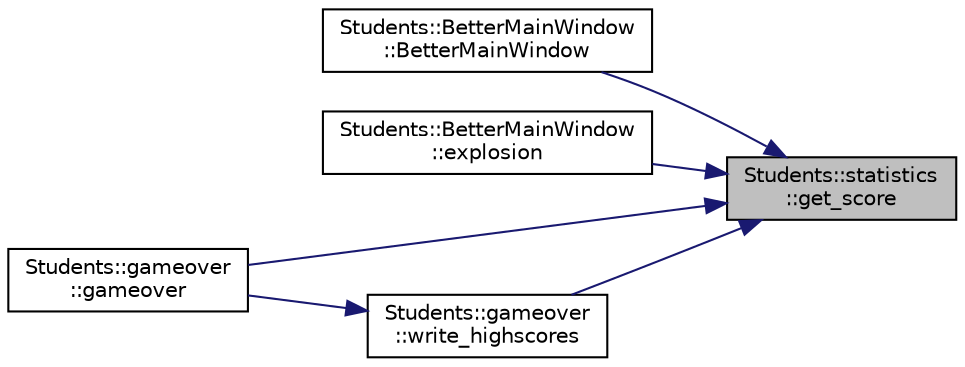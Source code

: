 digraph "Students::statistics::get_score"
{
 // LATEX_PDF_SIZE
  edge [fontname="Helvetica",fontsize="10",labelfontname="Helvetica",labelfontsize="10"];
  node [fontname="Helvetica",fontsize="10",shape=record];
  rankdir="RL";
  Node1 [label="Students::statistics\l::get_score",height=0.2,width=0.4,color="black", fillcolor="grey75", style="filled", fontcolor="black",tooltip=" "];
  Node1 -> Node2 [dir="back",color="midnightblue",fontsize="10",style="solid",fontname="Helvetica"];
  Node2 [label="Students::BetterMainWindow\l::BetterMainWindow",height=0.2,width=0.4,color="black", fillcolor="white", style="filled",URL="$class_students_1_1_better_main_window.html#a2628c99043ad71f94ba63704b7d47a1e",tooltip=" "];
  Node1 -> Node3 [dir="back",color="midnightblue",fontsize="10",style="solid",fontname="Helvetica"];
  Node3 [label="Students::BetterMainWindow\l::explosion",height=0.2,width=0.4,color="black", fillcolor="white", style="filled",URL="$class_students_1_1_better_main_window.html#ace06dea88eeeceba89914402c0797cd9",tooltip="conncted to bombexplosion in bomb class"];
  Node1 -> Node4 [dir="back",color="midnightblue",fontsize="10",style="solid",fontname="Helvetica"];
  Node4 [label="Students::gameover\l::gameover",height=0.2,width=0.4,color="black", fillcolor="white", style="filled",URL="$class_students_1_1gameover.html#ae4bdc6a1d85c64b1dbdc68a367cfeafc",tooltip="Sets display widgets and selects correct higscore file."];
  Node1 -> Node5 [dir="back",color="midnightblue",fontsize="10",style="solid",fontname="Helvetica"];
  Node5 [label="Students::gameover\l::write_highscores",height=0.2,width=0.4,color="black", fillcolor="white", style="filled",URL="$class_students_1_1gameover.html#a2f82ebfcf0d07091c0d55d1f32893af2",tooltip="Tries to open a highscore file (.csv), if it does not exist, new one is generated...."];
  Node5 -> Node4 [dir="back",color="midnightblue",fontsize="10",style="solid",fontname="Helvetica"];
}
